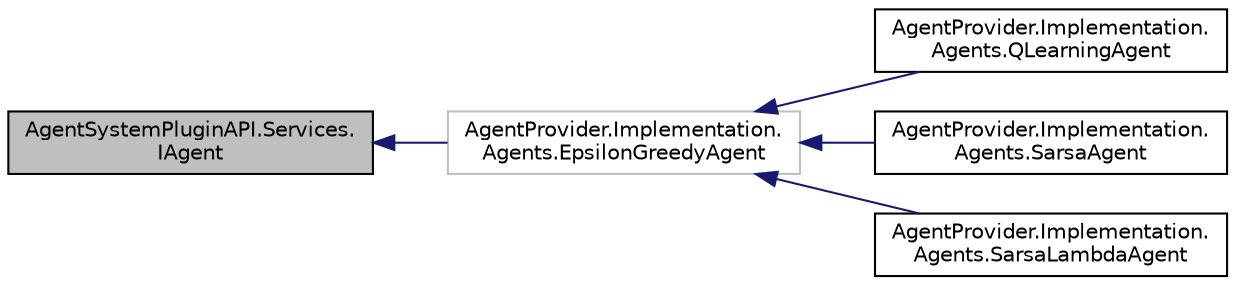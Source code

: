 digraph "AgentSystemPluginAPI.Services.IAgent"
{
  edge [fontname="Helvetica",fontsize="10",labelfontname="Helvetica",labelfontsize="10"];
  node [fontname="Helvetica",fontsize="10",shape=record];
  rankdir="LR";
  Node1 [label="AgentSystemPluginAPI.Services.\lIAgent",height=0.2,width=0.4,color="black", fillcolor="grey75", style="filled" fontcolor="black"];
  Node1 -> Node2 [dir="back",color="midnightblue",fontsize="10",style="solid",fontname="Helvetica"];
  Node2 [label="AgentProvider.Implementation.\lAgents.EpsilonGreedyAgent",height=0.2,width=0.4,color="grey75", fillcolor="white", style="filled"];
  Node2 -> Node3 [dir="back",color="midnightblue",fontsize="10",style="solid",fontname="Helvetica"];
  Node3 [label="AgentProvider.Implementation.\lAgents.QLearningAgent",height=0.2,width=0.4,color="black", fillcolor="white", style="filled",URL="$class_agent_provider_1_1_implementation_1_1_agents_1_1_q_learning_agent.html"];
  Node2 -> Node4 [dir="back",color="midnightblue",fontsize="10",style="solid",fontname="Helvetica"];
  Node4 [label="AgentProvider.Implementation.\lAgents.SarsaAgent",height=0.2,width=0.4,color="black", fillcolor="white", style="filled",URL="$class_agent_provider_1_1_implementation_1_1_agents_1_1_sarsa_agent.html"];
  Node2 -> Node5 [dir="back",color="midnightblue",fontsize="10",style="solid",fontname="Helvetica"];
  Node5 [label="AgentProvider.Implementation.\lAgents.SarsaLambdaAgent",height=0.2,width=0.4,color="black", fillcolor="white", style="filled",URL="$class_agent_provider_1_1_implementation_1_1_agents_1_1_sarsa_lambda_agent.html"];
}

